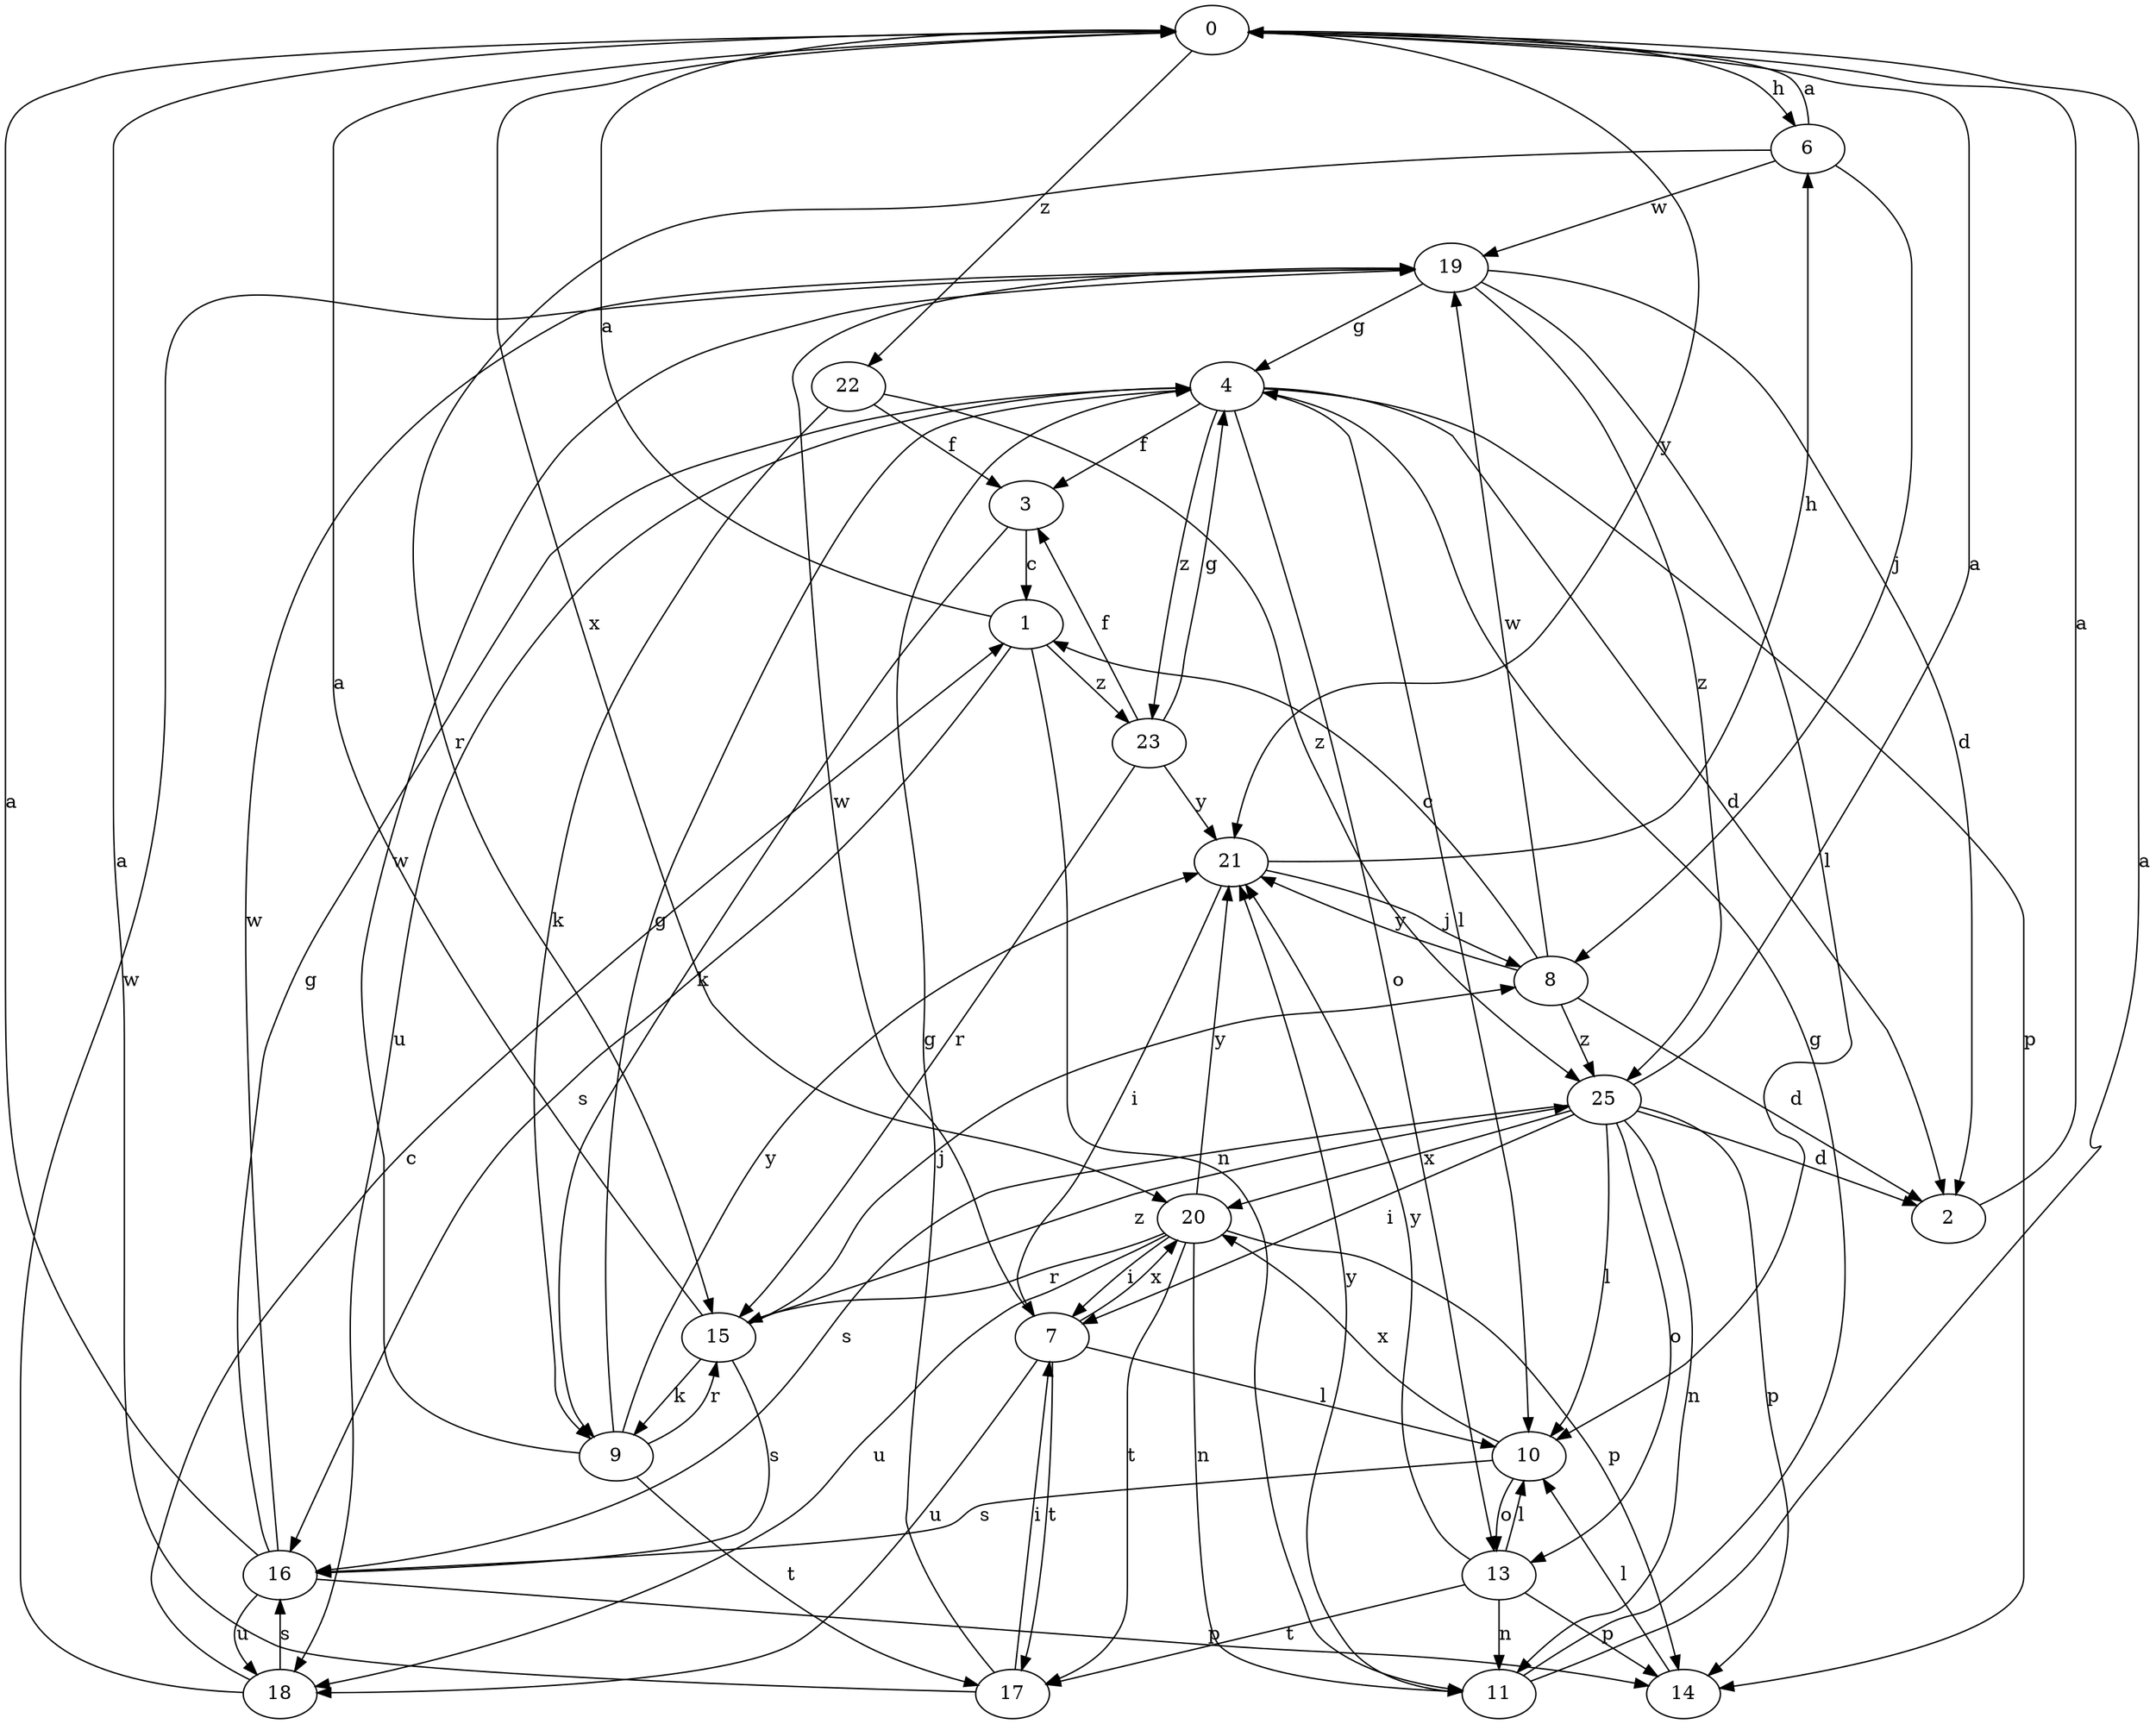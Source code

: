 strict digraph  {
0;
1;
2;
3;
4;
6;
7;
8;
9;
10;
11;
13;
14;
15;
16;
17;
18;
19;
20;
21;
22;
23;
25;
0 -> 6  [label=h];
0 -> 20  [label=x];
0 -> 21  [label=y];
0 -> 22  [label=z];
1 -> 0  [label=a];
1 -> 11  [label=n];
1 -> 16  [label=s];
1 -> 23  [label=z];
2 -> 0  [label=a];
3 -> 1  [label=c];
3 -> 9  [label=k];
4 -> 2  [label=d];
4 -> 3  [label=f];
4 -> 10  [label=l];
4 -> 13  [label=o];
4 -> 14  [label=p];
4 -> 18  [label=u];
4 -> 23  [label=z];
6 -> 0  [label=a];
6 -> 8  [label=j];
6 -> 15  [label=r];
6 -> 19  [label=w];
7 -> 10  [label=l];
7 -> 17  [label=t];
7 -> 18  [label=u];
7 -> 19  [label=w];
7 -> 20  [label=x];
8 -> 1  [label=c];
8 -> 2  [label=d];
8 -> 19  [label=w];
8 -> 21  [label=y];
8 -> 25  [label=z];
9 -> 4  [label=g];
9 -> 15  [label=r];
9 -> 17  [label=t];
9 -> 19  [label=w];
9 -> 21  [label=y];
10 -> 13  [label=o];
10 -> 16  [label=s];
10 -> 20  [label=x];
11 -> 0  [label=a];
11 -> 4  [label=g];
11 -> 21  [label=y];
13 -> 10  [label=l];
13 -> 11  [label=n];
13 -> 14  [label=p];
13 -> 17  [label=t];
13 -> 21  [label=y];
14 -> 10  [label=l];
15 -> 0  [label=a];
15 -> 8  [label=j];
15 -> 9  [label=k];
15 -> 16  [label=s];
15 -> 25  [label=z];
16 -> 0  [label=a];
16 -> 4  [label=g];
16 -> 14  [label=p];
16 -> 18  [label=u];
16 -> 19  [label=w];
17 -> 0  [label=a];
17 -> 4  [label=g];
17 -> 7  [label=i];
18 -> 1  [label=c];
18 -> 16  [label=s];
18 -> 19  [label=w];
19 -> 2  [label=d];
19 -> 4  [label=g];
19 -> 10  [label=l];
19 -> 25  [label=z];
20 -> 7  [label=i];
20 -> 11  [label=n];
20 -> 14  [label=p];
20 -> 15  [label=r];
20 -> 17  [label=t];
20 -> 18  [label=u];
20 -> 21  [label=y];
21 -> 6  [label=h];
21 -> 7  [label=i];
21 -> 8  [label=j];
22 -> 3  [label=f];
22 -> 9  [label=k];
22 -> 25  [label=z];
23 -> 3  [label=f];
23 -> 4  [label=g];
23 -> 15  [label=r];
23 -> 21  [label=y];
25 -> 0  [label=a];
25 -> 2  [label=d];
25 -> 7  [label=i];
25 -> 10  [label=l];
25 -> 11  [label=n];
25 -> 13  [label=o];
25 -> 14  [label=p];
25 -> 16  [label=s];
25 -> 20  [label=x];
}
